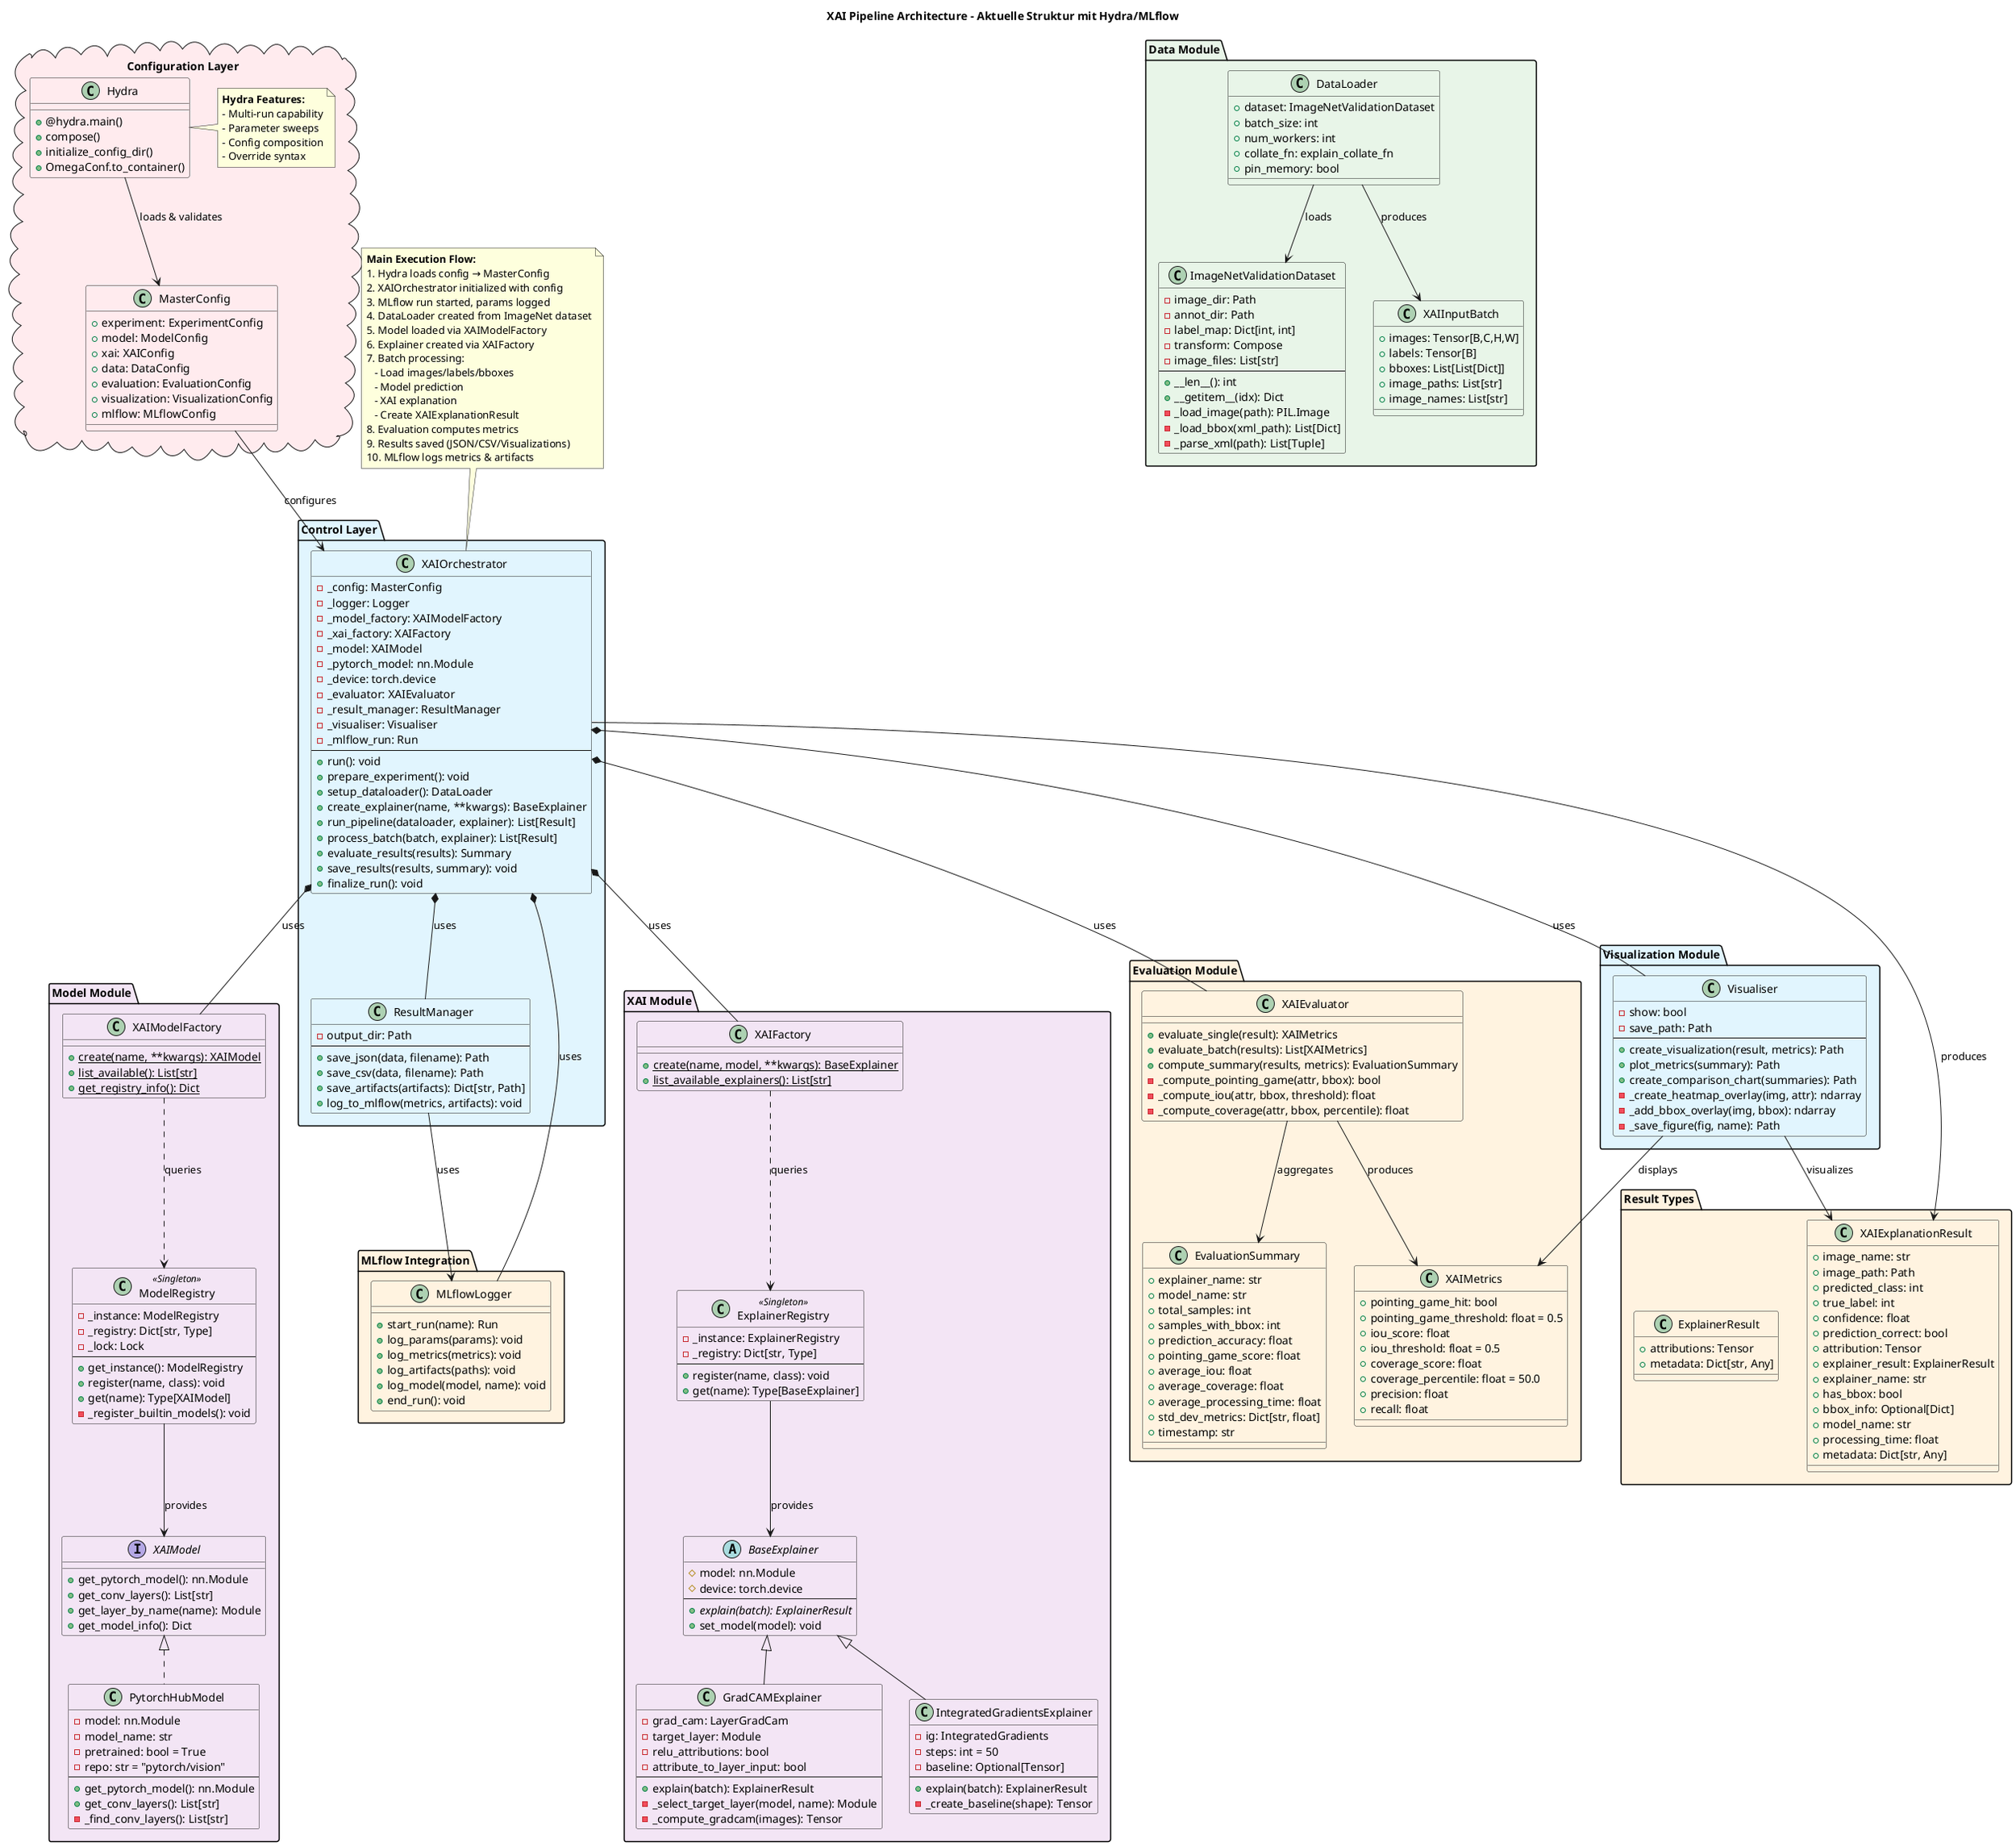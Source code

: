 @startuml XAI_Pipeline_Architecture_Updated
!define COMPONENT_COLOR #E1F5FE
!define FACTORY_COLOR #F3E5F5
!define DATA_COLOR #E8F5E8
!define RESULT_COLOR #FFF3E0
!define CONFIG_COLOR #FFEBEE

title XAI Pipeline Architecture - Aktuelle Struktur mit Hydra/MLflow

' ==== CONFIGURATION LAYER ====
package "Configuration Layer" <<Cloud>> CONFIG_COLOR {
  class MasterConfig CONFIG_COLOR {
    + experiment: ExperimentConfig
    + model: ModelConfig
    + xai: XAIConfig
    + data: DataConfig
    + evaluation: EvaluationConfig
    + visualization: VisualizationConfig
    + mlflow: MLflowConfig
  }

  class Hydra CONFIG_COLOR {
    + @hydra.main()
    + compose()
    + initialize_config_dir()
    + OmegaConf.to_container()
  }

  note right of Hydra
    **Hydra Features:**
    - Multi-run capability
    - Parameter sweeps
    - Config composition
    - Override syntax
  end note
}

' ==== ORCHESTRATOR MODULE ====
package "Control Layer" COMPONENT_COLOR {
  class XAIOrchestrator COMPONENT_COLOR {
    - _config: MasterConfig
    - _logger: Logger
    - _model_factory: XAIModelFactory
    - _xai_factory: XAIFactory
    - _model: XAIModel
    - _pytorch_model: nn.Module
    - _device: torch.device
    - _evaluator: XAIEvaluator
    - _result_manager: ResultManager
    - _visualiser: Visualiser
    - _mlflow_run: Run
    --
    + run(): void
    + prepare_experiment(): void
    + setup_dataloader(): DataLoader
    + create_explainer(name, **kwargs): BaseExplainer
    + run_pipeline(dataloader, explainer): List[Result]
    + process_batch(batch, explainer): List[Result]
    + evaluate_results(results): Summary
    + save_results(results, summary): void
    + finalize_run(): void
  }

  class ResultManager COMPONENT_COLOR {
    - output_dir: Path
    --
    + save_json(data, filename): Path
    + save_csv(data, filename): Path
    + save_artifacts(artifacts): Dict[str, Path]
    + log_to_mlflow(metrics, artifacts): void
  }
}

' ==== DATA MODULE ====
package "Data Module" DATA_COLOR {
  class ImageNetValidationDataset DATA_COLOR {
    - image_dir: Path
    - annot_dir: Path
    - label_map: Dict[int, int]
    - transform: Compose
    - image_files: List[str]
    --
    + __len__(): int
    + __getitem__(idx): Dict
    - _load_image(path): PIL.Image
    - _load_bbox(xml_path): List[Dict]
    - _parse_xml(path): List[Tuple]
  }

  class XAIInputBatch DATA_COLOR {
    + images: Tensor[B,C,H,W]
    + labels: Tensor[B]
    + bboxes: List[List[Dict]]
    + image_paths: List[str]
    + image_names: List[str]
  }

  class DataLoader DATA_COLOR {
    + dataset: ImageNetValidationDataset
    + batch_size: int
    + num_workers: int
    + collate_fn: explain_collate_fn
    + pin_memory: bool
  }
}

' ==== MODEL MODULE ====
package "Model Module" FACTORY_COLOR {
  interface XAIModel FACTORY_COLOR {
    + get_pytorch_model(): nn.Module
    + get_conv_layers(): List[str]
    + get_layer_by_name(name): Module
    + get_model_info(): Dict
  }

  class XAIModelFactory FACTORY_COLOR {
    + {static} create(name, **kwargs): XAIModel
    + {static} list_available(): List[str]
    + {static} get_registry_info(): Dict
  }

  class PytorchHubModel FACTORY_COLOR {
    - model: nn.Module
    - model_name: str
    - pretrained: bool = True
    - repo: str = "pytorch/vision"
    --
    + get_pytorch_model(): nn.Module
    + get_conv_layers(): List[str]
    - _find_conv_layers(): List[str]
  }

  class ModelRegistry <<Singleton>> FACTORY_COLOR {
    - _instance: ModelRegistry
    - _registry: Dict[str, Type]
    - _lock: Lock
    --
    + get_instance(): ModelRegistry
    + register(name, class): void
    + get(name): Type[XAIModel]
    - _register_builtin_models(): void
  }
}

' ==== XAI MODULE ====
package "XAI Module" FACTORY_COLOR {
  abstract class BaseExplainer FACTORY_COLOR {
    # model: nn.Module
    # device: torch.device
    --
    + {abstract} explain(batch): ExplainerResult
    + set_model(model): void
  }

  class GradCAMExplainer FACTORY_COLOR {
    - grad_cam: LayerGradCam
    - target_layer: Module
    - relu_attributions: bool
    - attribute_to_layer_input: bool
    --
    + explain(batch): ExplainerResult
    - _select_target_layer(model, name): Module
    - _compute_gradcam(images): Tensor
  }

  class IntegratedGradientsExplainer FACTORY_COLOR {
    - ig: IntegratedGradients
    - steps: int = 50
    - baseline: Optional[Tensor]
    --
    + explain(batch): ExplainerResult
    - _create_baseline(shape): Tensor
  }

  class XAIFactory FACTORY_COLOR {
    + {static} create(name, model, **kwargs): BaseExplainer
    + {static} list_available_explainers(): List[str]
  }

  class ExplainerRegistry <<Singleton>> FACTORY_COLOR {
    - _instance: ExplainerRegistry
    - _registry: Dict[str, Type]
    --
    + register(name, class): void
    + get(name): Type[BaseExplainer]
  }
}

' ==== EVALUATION MODULE ====
package "Evaluation Module" RESULT_COLOR {
  class XAIEvaluator RESULT_COLOR {
    + evaluate_single(result): XAIMetrics
    + evaluate_batch(results): List[XAIMetrics]
    + compute_summary(results, metrics): EvaluationSummary
    - _compute_pointing_game(attr, bbox): bool
    - _compute_iou(attr, bbox, threshold): float
    - _compute_coverage(attr, bbox, percentile): float
  }

  class XAIMetrics RESULT_COLOR {
    + pointing_game_hit: bool
    + pointing_game_threshold: float = 0.5
    + iou_score: float
    + iou_threshold: float = 0.5
    + coverage_score: float
    + coverage_percentile: float = 50.0
    + precision: float
    + recall: float
  }

  class EvaluationSummary RESULT_COLOR {
    + explainer_name: str
    + model_name: str
    + total_samples: int
    + samples_with_bbox: int
    + prediction_accuracy: float
    + pointing_game_score: float
    + average_iou: float
    + average_coverage: float
    + average_processing_time: float
    + std_dev_metrics: Dict[str, float]
    + timestamp: str
  }
}

' ==== MLFLOW INTEGRATION ====
package "MLflow Integration" RESULT_COLOR {
  class MLflowLogger RESULT_COLOR {
    + start_run(name): Run
    + log_params(params): void
    + log_metrics(metrics): void
    + log_artifacts(paths): void
    + log_model(model, name): void
    + end_run(): void
  }
}

' ==== VISUALIZATION MODULE ====
package "Visualization Module" COMPONENT_COLOR {
  class Visualiser COMPONENT_COLOR {
    - show: bool
    - save_path: Path
    --
    + create_visualization(result, metrics): Path
    + plot_metrics(summary): Path
    + create_comparison_chart(summaries): Path
    - _create_heatmap_overlay(img, attr): ndarray
    - _add_bbox_overlay(img, bbox): ndarray
    - _save_figure(fig, name): Path
  }
}

' ==== RESULT DATACLASSES ====
package "Result Types" RESULT_COLOR {
  class XAIExplanationResult RESULT_COLOR {
    + image_name: str
    + image_path: Path
    + predicted_class: int
    + true_label: int
    + confidence: float
    + prediction_correct: bool
    + attribution: Tensor
    + explainer_result: ExplainerResult
    + explainer_name: str
    + has_bbox: bool
    + bbox_info: Optional[Dict]
    + model_name: str
    + processing_time: float
    + metadata: Dict[str, Any]
  }

  class ExplainerResult RESULT_COLOR {
    + attributions: Tensor
    + metadata: Dict[str, Any]
  }
}

' ==== RELATIONSHIPS ====

' Configuration
Hydra --> MasterConfig : loads & validates
MasterConfig --> XAIOrchestrator : configures

' Orchestrator Dependencies
XAIOrchestrator *-- XAIModelFactory : uses
XAIOrchestrator *-- XAIFactory : uses
XAIOrchestrator *-- XAIEvaluator : uses
XAIOrchestrator *-- ResultManager : uses
XAIOrchestrator *-- Visualiser : uses
XAIOrchestrator *-- MLflowLogger : uses

' Factory Dependencies
XAIModelFactory ..> ModelRegistry : queries
XAIFactory ..> ExplainerRegistry : queries
ModelRegistry --> XAIModel : provides
ExplainerRegistry --> BaseExplainer : provides

' Implementations
XAIModel <|.. PytorchHubModel
BaseExplainer <|-- GradCAMExplainer
BaseExplainer <|-- IntegratedGradientsExplainer

' Data Flow
DataLoader --> ImageNetValidationDataset : loads
DataLoader --> XAIInputBatch : produces
XAIOrchestrator --> XAIExplanationResult : produces
XAIEvaluator --> XAIMetrics : produces
XAIEvaluator --> EvaluationSummary : aggregates

' Result Management
ResultManager --> MLflowLogger : uses
Visualiser --> XAIExplanationResult : visualizes
Visualiser --> XAIMetrics : displays

' ==== DATA FLOW ANNOTATION ====

note as DataFlow
  **Main Execution Flow:**
  1. Hydra loads config → MasterConfig
  2. XAIOrchestrator initialized with config
  3. MLflow run started, params logged
  4. DataLoader created from ImageNet dataset
  5. Model loaded via XAIModelFactory
  6. Explainer created via XAIFactory
  7. Batch processing:
     - Load images/labels/bboxes
     - Model prediction
     - XAI explanation
     - Create XAIExplanationResult
  8. Evaluation computes metrics
  9. Results saved (JSON/CSV/Visualizations)
  10. MLflow logs metrics & artifacts
end note

DataFlow .. XAIOrchestrator

@enduml
